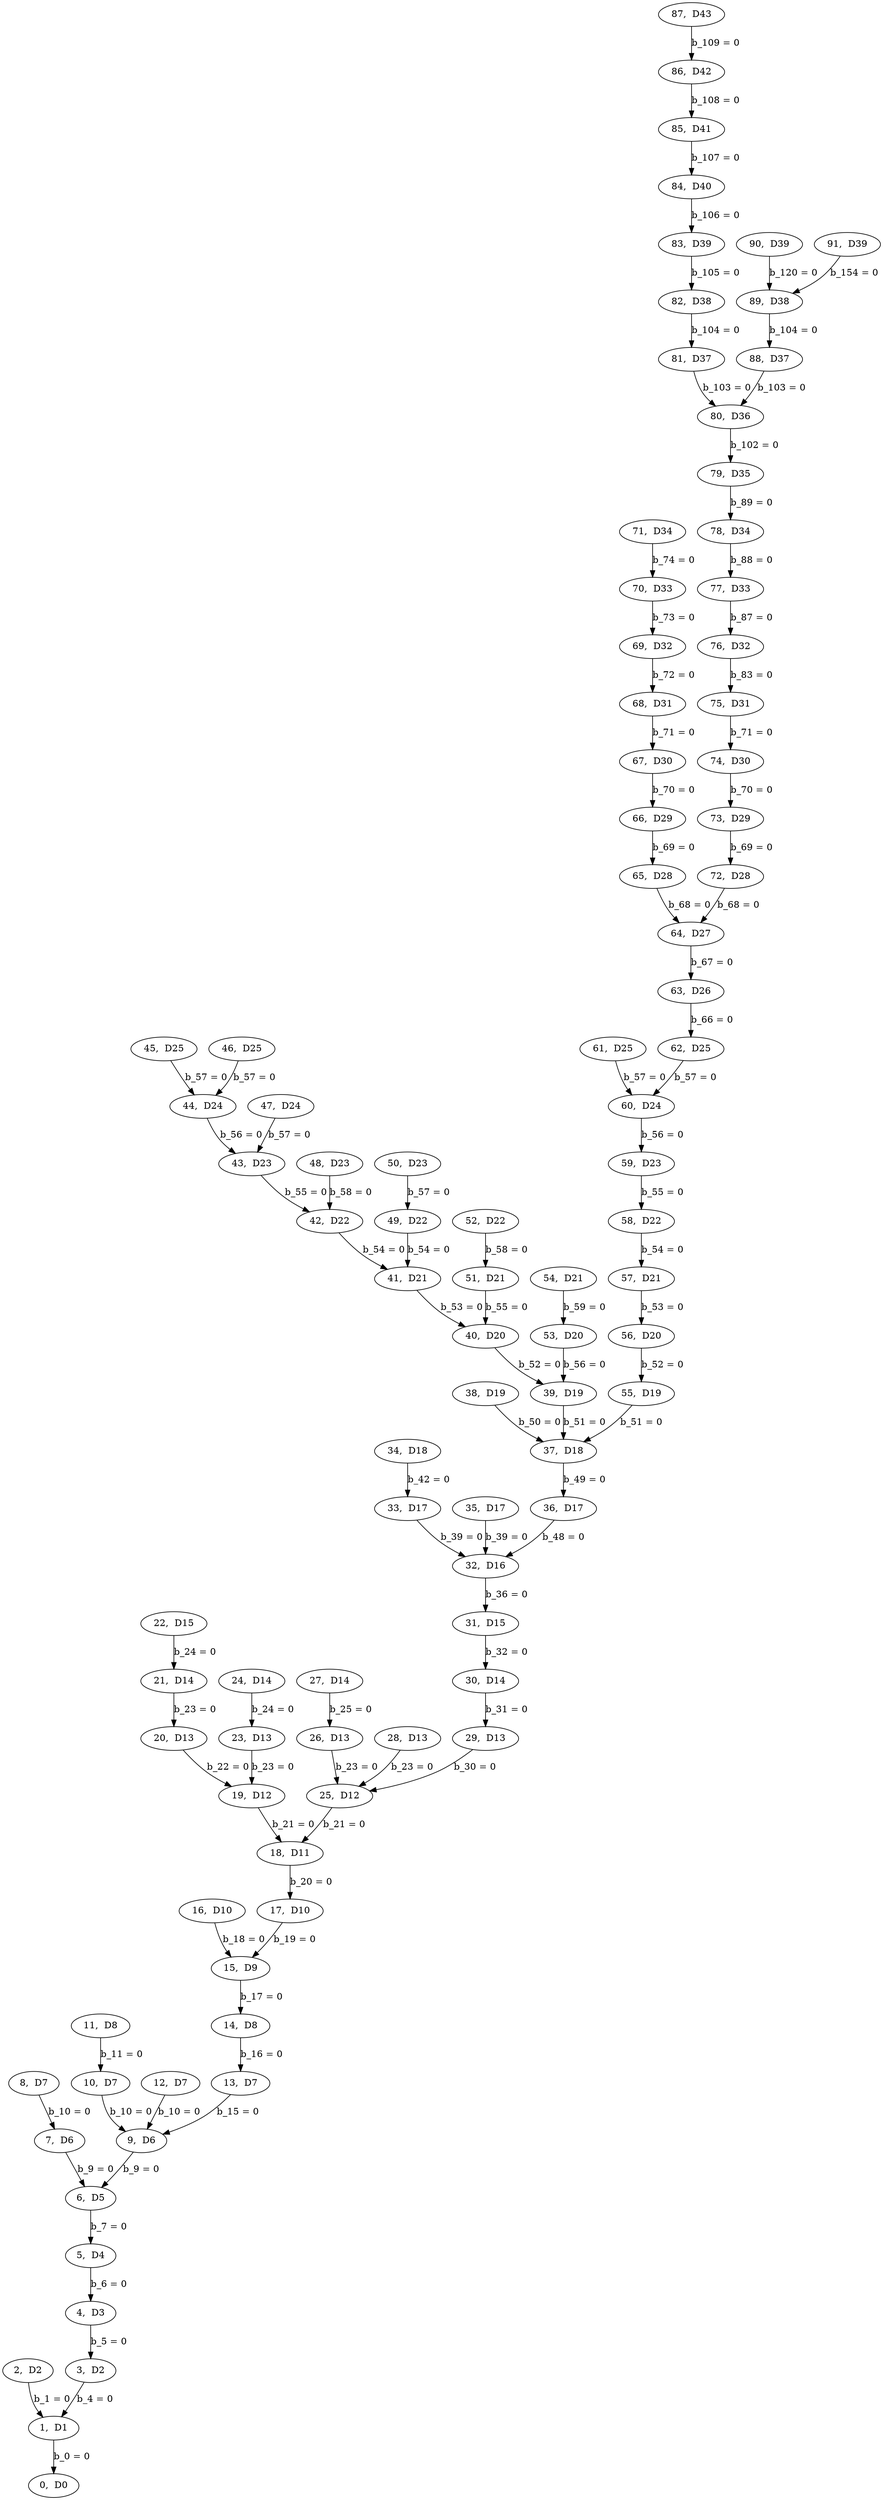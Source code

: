 digraph G{
	graph [ordering="out"];0[label="0,  D0"]
1[label="1,  D1"]
	1 -> 0 [label="b_0 = 0"];
2[label="2,  D2"]
	2 -> 1 [label="b_1 = 0"];
3[label="3,  D2"]
	3 -> 1 [label="b_4 = 0"];
4[label="4,  D3"]
	4 -> 3 [label="b_5 = 0"];
5[label="5,  D4"]
	5 -> 4 [label="b_6 = 0"];
6[label="6,  D5"]
	6 -> 5 [label="b_7 = 0"];
7[label="7,  D6"]
	7 -> 6 [label="b_9 = 0"];
8[label="8,  D7"]
	8 -> 7 [label="b_10 = 0"];
9[label="9,  D6"]
	9 -> 6 [label="b_9 = 0"];
10[label="10,  D7"]
	10 -> 9 [label="b_10 = 0"];
11[label="11,  D8"]
	11 -> 10 [label="b_11 = 0"];
12[label="12,  D7"]
	12 -> 9 [label="b_10 = 0"];
13[label="13,  D7"]
	13 -> 9 [label="b_15 = 0"];
14[label="14,  D8"]
	14 -> 13 [label="b_16 = 0"];
15[label="15,  D9"]
	15 -> 14 [label="b_17 = 0"];
16[label="16,  D10"]
	16 -> 15 [label="b_18 = 0"];
17[label="17,  D10"]
	17 -> 15 [label="b_19 = 0"];
18[label="18,  D11"]
	18 -> 17 [label="b_20 = 0"];
19[label="19,  D12"]
	19 -> 18 [label="b_21 = 0"];
20[label="20,  D13"]
	20 -> 19 [label="b_22 = 0"];
21[label="21,  D14"]
	21 -> 20 [label="b_23 = 0"];
22[label="22,  D15"]
	22 -> 21 [label="b_24 = 0"];
23[label="23,  D13"]
	23 -> 19 [label="b_23 = 0"];
24[label="24,  D14"]
	24 -> 23 [label="b_24 = 0"];
25[label="25,  D12"]
	25 -> 18 [label="b_21 = 0"];
26[label="26,  D13"]
	26 -> 25 [label="b_23 = 0"];
27[label="27,  D14"]
	27 -> 26 [label="b_25 = 0"];
28[label="28,  D13"]
	28 -> 25 [label="b_23 = 0"];
29[label="29,  D13"]
	29 -> 25 [label="b_30 = 0"];
30[label="30,  D14"]
	30 -> 29 [label="b_31 = 0"];
31[label="31,  D15"]
	31 -> 30 [label="b_32 = 0"];
32[label="32,  D16"]
	32 -> 31 [label="b_36 = 0"];
33[label="33,  D17"]
	33 -> 32 [label="b_39 = 0"];
34[label="34,  D18"]
	34 -> 33 [label="b_42 = 0"];
35[label="35,  D17"]
	35 -> 32 [label="b_39 = 0"];
36[label="36,  D17"]
	36 -> 32 [label="b_48 = 0"];
37[label="37,  D18"]
	37 -> 36 [label="b_49 = 0"];
38[label="38,  D19"]
	38 -> 37 [label="b_50 = 0"];
39[label="39,  D19"]
	39 -> 37 [label="b_51 = 0"];
40[label="40,  D20"]
	40 -> 39 [label="b_52 = 0"];
41[label="41,  D21"]
	41 -> 40 [label="b_53 = 0"];
42[label="42,  D22"]
	42 -> 41 [label="b_54 = 0"];
43[label="43,  D23"]
	43 -> 42 [label="b_55 = 0"];
44[label="44,  D24"]
	44 -> 43 [label="b_56 = 0"];
45[label="45,  D25"]
	45 -> 44 [label="b_57 = 0"];
46[label="46,  D25"]
	46 -> 44 [label="b_57 = 0"];
47[label="47,  D24"]
	47 -> 43 [label="b_57 = 0"];
48[label="48,  D23"]
	48 -> 42 [label="b_58 = 0"];
49[label="49,  D22"]
	49 -> 41 [label="b_54 = 0"];
50[label="50,  D23"]
	50 -> 49 [label="b_57 = 0"];
51[label="51,  D21"]
	51 -> 40 [label="b_55 = 0"];
52[label="52,  D22"]
	52 -> 51 [label="b_58 = 0"];
53[label="53,  D20"]
	53 -> 39 [label="b_56 = 0"];
54[label="54,  D21"]
	54 -> 53 [label="b_59 = 0"];
55[label="55,  D19"]
	55 -> 37 [label="b_51 = 0"];
56[label="56,  D20"]
	56 -> 55 [label="b_52 = 0"];
57[label="57,  D21"]
	57 -> 56 [label="b_53 = 0"];
58[label="58,  D22"]
	58 -> 57 [label="b_54 = 0"];
59[label="59,  D23"]
	59 -> 58 [label="b_55 = 0"];
60[label="60,  D24"]
	60 -> 59 [label="b_56 = 0"];
61[label="61,  D25"]
	61 -> 60 [label="b_57 = 0"];
62[label="62,  D25"]
	62 -> 60 [label="b_57 = 0"];
63[label="63,  D26"]
	63 -> 62 [label="b_66 = 0"];
64[label="64,  D27"]
	64 -> 63 [label="b_67 = 0"];
65[label="65,  D28"]
	65 -> 64 [label="b_68 = 0"];
66[label="66,  D29"]
	66 -> 65 [label="b_69 = 0"];
67[label="67,  D30"]
	67 -> 66 [label="b_70 = 0"];
68[label="68,  D31"]
	68 -> 67 [label="b_71 = 0"];
69[label="69,  D32"]
	69 -> 68 [label="b_72 = 0"];
70[label="70,  D33"]
	70 -> 69 [label="b_73 = 0"];
71[label="71,  D34"]
	71 -> 70 [label="b_74 = 0"];
72[label="72,  D28"]
	72 -> 64 [label="b_68 = 0"];
73[label="73,  D29"]
	73 -> 72 [label="b_69 = 0"];
74[label="74,  D30"]
	74 -> 73 [label="b_70 = 0"];
75[label="75,  D31"]
	75 -> 74 [label="b_71 = 0"];
76[label="76,  D32"]
	76 -> 75 [label="b_83 = 0"];
77[label="77,  D33"]
	77 -> 76 [label="b_87 = 0"];
78[label="78,  D34"]
	78 -> 77 [label="b_88 = 0"];
79[label="79,  D35"]
	79 -> 78 [label="b_89 = 0"];
80[label="80,  D36"]
	80 -> 79 [label="b_102 = 0"];
81[label="81,  D37"]
	81 -> 80 [label="b_103 = 0"];
82[label="82,  D38"]
	82 -> 81 [label="b_104 = 0"];
83[label="83,  D39"]
	83 -> 82 [label="b_105 = 0"];
84[label="84,  D40"]
	84 -> 83 [label="b_106 = 0"];
85[label="85,  D41"]
	85 -> 84 [label="b_107 = 0"];
86[label="86,  D42"]
	86 -> 85 [label="b_108 = 0"];
87[label="87,  D43"]
	87 -> 86 [label="b_109 = 0"];
88[label="88,  D37"]
	88 -> 80 [label="b_103 = 0"];
89[label="89,  D38"]
	89 -> 88 [label="b_104 = 0"];
90[label="90,  D39"]
	90 -> 89 [label="b_120 = 0"];
91[label="91,  D39"]
	91 -> 89 [label="b_154 = 0"];
}
